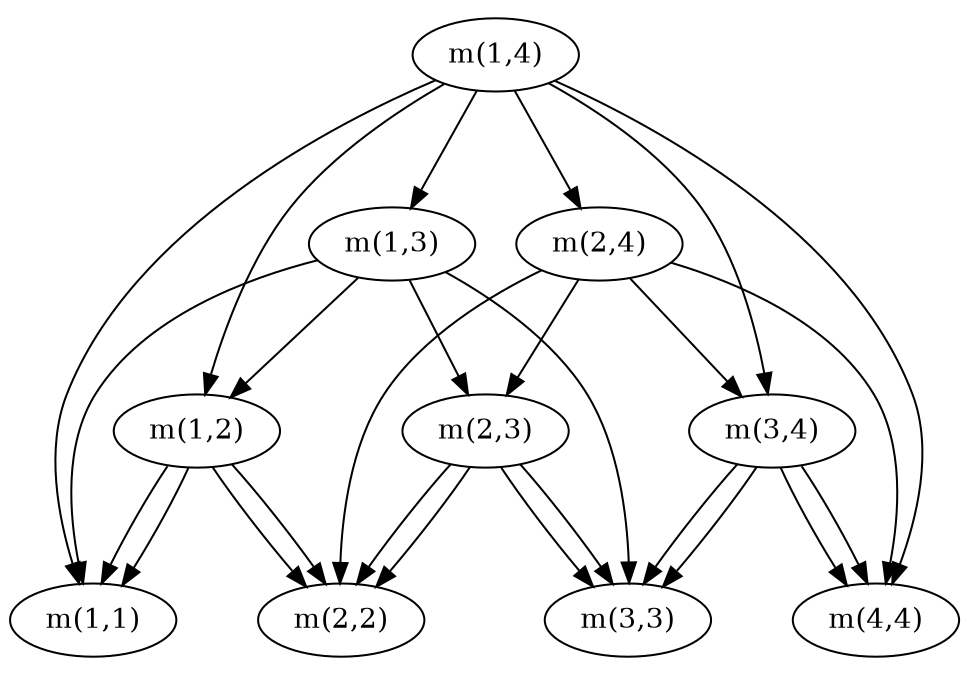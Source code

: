 digraph test {
	graph [size="6.5,4.5", page="8.5,11", ratio=fill];
	node [label="\N"];
	node1 [label="m(1,4)"];
	node2 [label="m(1,1)"];
	node3 [label="m(2,4)"];
	node4 [label="m(2,2)"];
	node5 [label="m(3,4)"];
	node6 [label="m(3,3)"];
	node7 [label="m(4,4)"];
	node8 [label="m(2,3)"];
	node9 [label="m(1,2)"];
	node10 [label="m(1,3)"];
	node9 -> node2;
	node9 -> node2;
	node9 -> node4;
	node9 -> node4;
	node10 -> node2;
	node10 -> node9;
	node10 -> node8;
	node10 -> node6;
	node1 -> node2;
	node1 -> node9;
	node1 -> node10;
	node1 -> node3;
	node1 -> node5;
	node1 -> node7;
	node8 -> node4;
	node8 -> node4;
	node8 -> node6;
	node8 -> node6;
	node3 -> node4;
	node3 -> node8;
	node3 -> node5;
	node3 -> node7;
	node5 -> node6;
	node5 -> node6;
	node5 -> node7;
	node5 -> node7;
}
